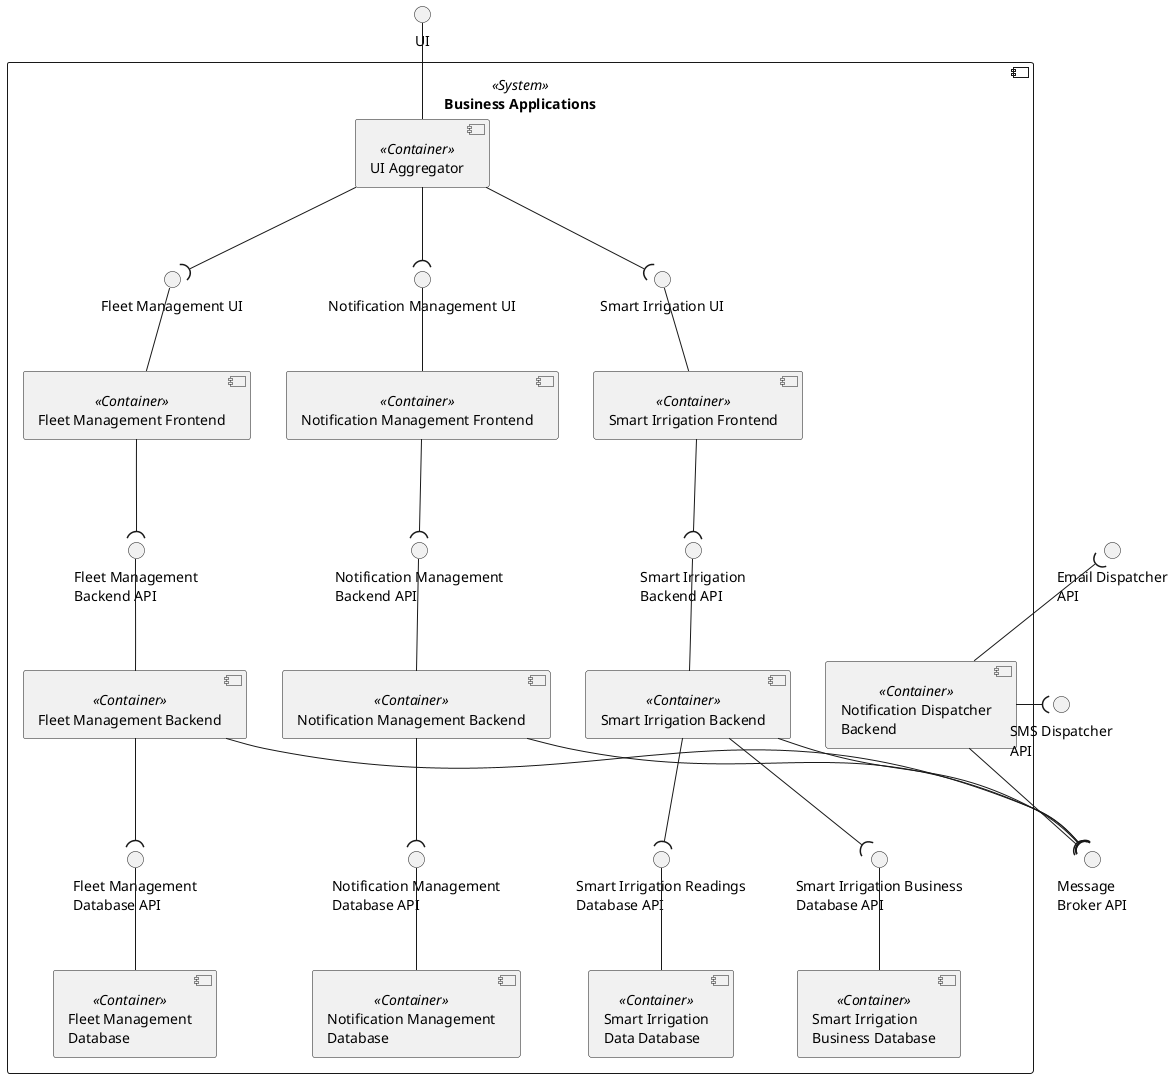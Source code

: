 @startuml service

'left to right direction

skinparam sequenceMessageAlign center
skinparam Shadowing false
skinparam componentStyle uml2
skinparam packageStyle rectangle

interface "UI" as UI

interface "SMS Dispatcher\nAPI" as SMTP_ENDPOINT
interface "Email Dispatcher\nAPI" as SMS_ENDPOINT
interface "Message\nBroker API" as MB_API

component "Business Applications" <<System>> {
    component "UI Aggregator" as UIAG <<Container>>
    component "Fleet Management Frontend" as LTF <<Container>>
    component "Smart Irrigation Frontend" as SIF <<Container>>
    component "Notification Management Frontend" as NOTIF_MAN_FRONT <<Container>>

    interface "Fleet Management UI" as LTF_API
    interface "Smart Irrigation UI" as SIF_API
    interface "Notification Management UI" as NOTIF_MAN_FRONT_API

    LTF_API -- LTF
    SIF_API -- SIF
    NOTIF_MAN_FRONT_API -- NOTIF_MAN_FRONT

    UIAG --( LTF_API
    UIAG --( SIF_API
    UIAG --( NOTIF_MAN_FRONT_API


    component "Fleet Management Backend" as LTB <<Container>>
    component "Smart Irrigation Backend" as SIB <<Container>>
    component "Fleet Management\nDatabase" as QUESTDB <<Container>>
    component "Smart Irrigation\nData Database" as SIDDB <<Container>>
    component "Smart Irrigation\nBusiness Database" as SIBDB <<Container>>

    component "Notification Management Backend" as NOTIF_MAN_BACK <<Container>>
    component "Notification Management\nDatabase" as NOTIF_MAN_DB <<Container>>
    component "Notification Dispatcher\nBackend" as NOTIF_BACK <<Container>>

    interface "Fleet Management\nBackend API" as LTB_API
    interface "Smart Irrigation\nBackend API" as SIB_API
    interface "Fleet Management\nDatabase API" as QUESTDB_API
    interface "Smart Irrigation Readings\nDatabase API" as SIDDB_API
    interface "Smart Irrigation Business\nDatabase API" as SIBDB_API
    interface "Notification Management\nBackend API" as NOTIF_MAN_BACK_API
    interface "Notification Management\nDatabase API" as NOTIF_MAN_DB_API

    LTB --( QUESTDB_API
    NOTIF_MAN_BACK --( NOTIF_MAN_DB_API
    SIB --( SIDDB_API
    SIB --( SIBDB_API
    NOTIF_MAN_BACK_API -- NOTIF_MAN_BACK
    LTB_API -- LTB
    SIB_API -- SIB
    UI -- UIAG
    QUESTDB_API -- QUESTDB
    NOTIF_MAN_DB_API -- NOTIF_MAN_DB
    SIDDB_API -- SIDDB
    SIBDB_API -- SIBDB
    LTF --( LTB_API
    SIF --( SIB_API
    NOTIF_MAN_FRONT --( NOTIF_MAN_BACK_API

    LTB --( MB_API
    SIB --( MB_API
    NOTIF_MAN_BACK --( MB_API
    NOTIF_BACK --( MB_API

    NOTIF_BACK -( SMTP_ENDPOINT
    SMS_ENDPOINT )-- NOTIF_BACK

    NOTIF_MAN_BACK -[hidden] NOTIF_BACK

    NOTIF_MAN_BACK -[hidden] SIB
}


@enduml
